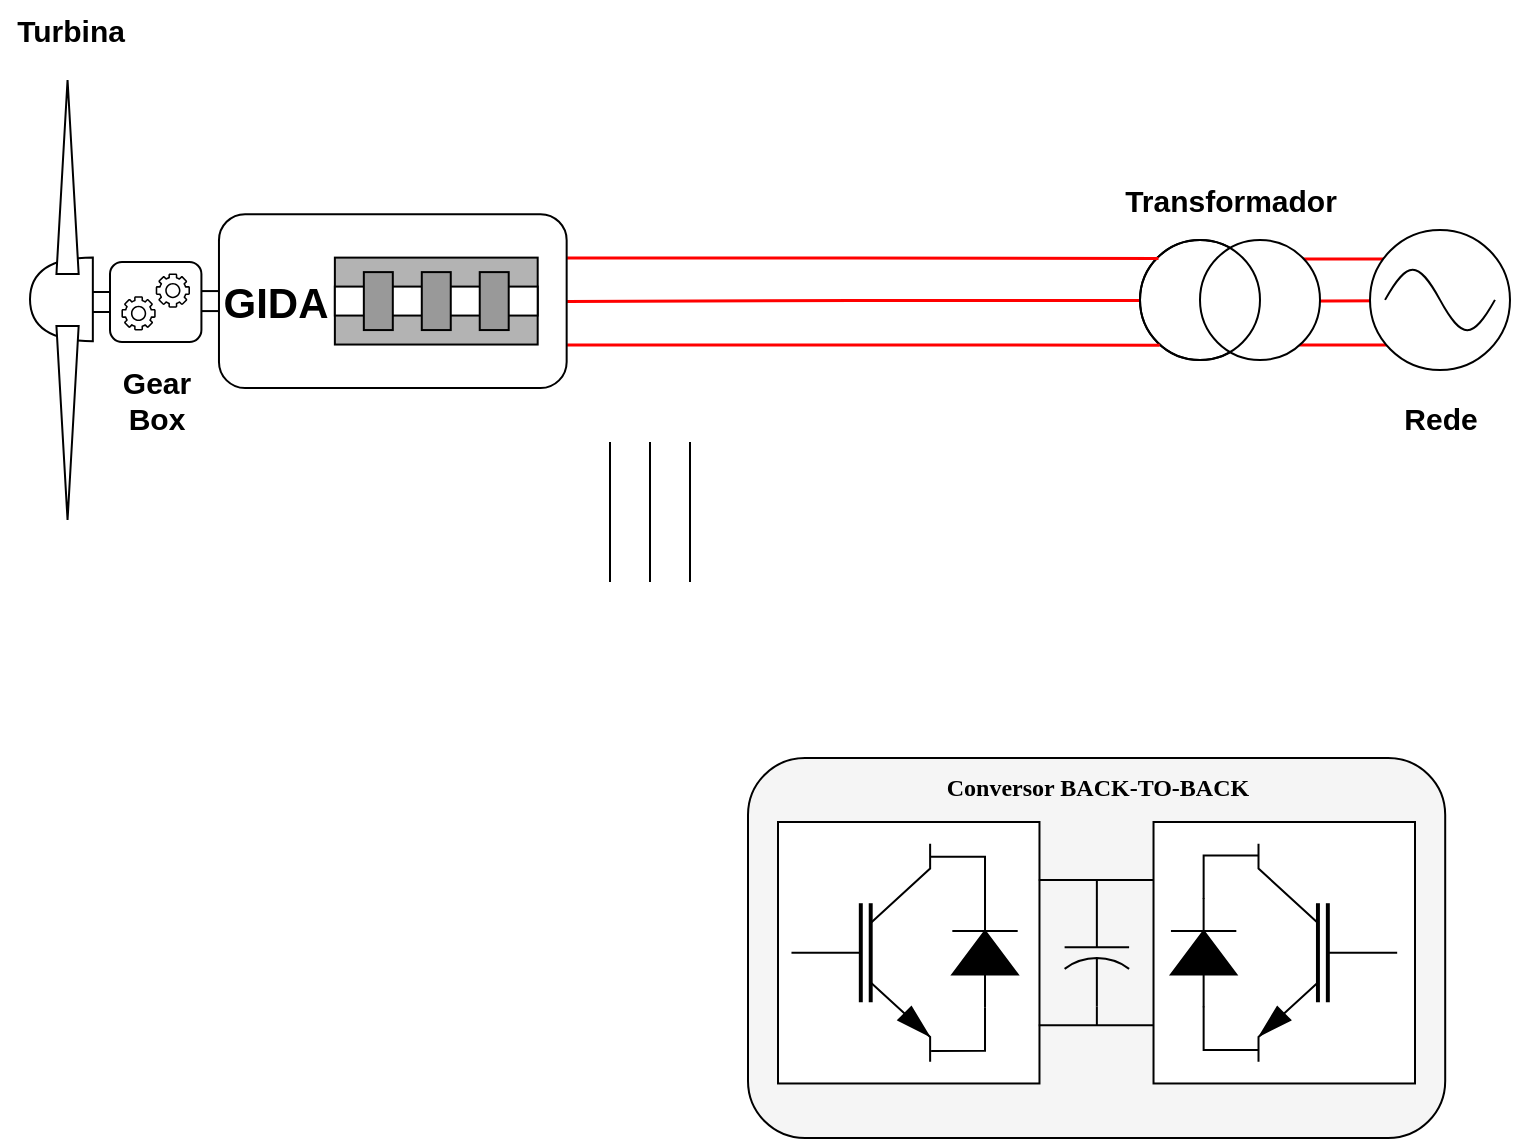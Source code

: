 <mxfile version="24.7.12">
  <diagram name="Página-1" id="NnyzigufDC-cjgFjmyWJ">
    <mxGraphModel dx="420" dy="242" grid="1" gridSize="10" guides="1" tooltips="1" connect="1" arrows="1" fold="1" page="1" pageScale="1" pageWidth="827" pageHeight="1169" math="1" shadow="0">
      <root>
        <mxCell id="0" />
        <mxCell id="1" parent="0" />
        <mxCell id="rlFe-Ou5FWea8fvfqkU1-88" value="" style="endArrow=none;html=1;rounded=0;strokeColor=#FF0000;strokeWidth=1.5;" edge="1" parent="1">
          <mxGeometry width="50" height="50" relative="1" as="geometry">
            <mxPoint x="660" y="158.27" as="sourcePoint" />
            <mxPoint x="730" y="158.27" as="targetPoint" />
          </mxGeometry>
        </mxCell>
        <mxCell id="rlFe-Ou5FWea8fvfqkU1-89" value="" style="endArrow=none;html=1;rounded=0;strokeColor=#FF0000;strokeWidth=1.5;" edge="1" parent="1" target="rlFe-Ou5FWea8fvfqkU1-47">
          <mxGeometry width="50" height="50" relative="1" as="geometry">
            <mxPoint x="660" y="179.4" as="sourcePoint" />
            <mxPoint x="730" y="179.4" as="targetPoint" />
          </mxGeometry>
        </mxCell>
        <mxCell id="rlFe-Ou5FWea8fvfqkU1-90" value="" style="endArrow=none;html=1;rounded=0;strokeColor=#FF0000;strokeWidth=1.5;" edge="1" parent="1">
          <mxGeometry width="50" height="50" relative="1" as="geometry">
            <mxPoint x="660" y="201.27" as="sourcePoint" />
            <mxPoint x="730" y="201.27" as="targetPoint" />
          </mxGeometry>
        </mxCell>
        <mxCell id="rlFe-Ou5FWea8fvfqkU1-62" value="" style="rounded=0;whiteSpace=wrap;html=1;" vertex="1" parent="1">
          <mxGeometry x="62.85" y="175" width="37.15" height="10" as="geometry" />
        </mxCell>
        <mxCell id="rlFe-Ou5FWea8fvfqkU1-33" value="" style="group;fillColor=none;strokeColor=none;" vertex="1" connectable="0" parent="1">
          <mxGeometry x="414" y="440" width="333.6" height="160" as="geometry" />
        </mxCell>
        <mxCell id="rlFe-Ou5FWea8fvfqkU1-11" value="" style="group" vertex="1" connectable="0" parent="rlFe-Ou5FWea8fvfqkU1-33">
          <mxGeometry width="333.6" height="160" as="geometry" />
        </mxCell>
        <mxCell id="rlFe-Ou5FWea8fvfqkU1-65" value="" style="rounded=1;whiteSpace=wrap;html=1;fillColor=#f5f5f5;strokeColor=#000000;fontColor=#333333;" vertex="1" parent="rlFe-Ou5FWea8fvfqkU1-11">
          <mxGeometry x="-15" y="-32" width="348.6" height="190" as="geometry" />
        </mxCell>
        <mxCell id="rlFe-Ou5FWea8fvfqkU1-1" value="" style="rounded=0;whiteSpace=wrap;html=1;" vertex="1" parent="rlFe-Ou5FWea8fvfqkU1-11">
          <mxGeometry width="130.741" height="130.74" as="geometry" />
        </mxCell>
        <mxCell id="rlFe-Ou5FWea8fvfqkU1-2" value="" style="verticalLabelPosition=bottom;shadow=0;dashed=0;align=center;html=1;verticalAlign=top;shape=mxgraph.electrical.transistors.nigbt;fillColor=#000000;" vertex="1" parent="rlFe-Ou5FWea8fvfqkU1-11">
          <mxGeometry x="6.537" y="10.895" width="69.729" height="108.95" as="geometry" />
        </mxCell>
        <mxCell id="rlFe-Ou5FWea8fvfqkU1-3" value="" style="pointerEvents=1;fillColor=strokeColor;verticalLabelPosition=bottom;shadow=0;dashed=0;align=center;html=1;verticalAlign=top;shape=mxgraph.electrical.diodes.diode;rotation=-90;" vertex="1" parent="rlFe-Ou5FWea8fvfqkU1-11">
          <mxGeometry x="76.266" y="49.028" width="54.475" height="32.685" as="geometry" />
        </mxCell>
        <mxCell id="rlFe-Ou5FWea8fvfqkU1-6" value="" style="endArrow=none;html=1;rounded=0;exitX=1.007;exitY=0.951;exitDx=0;exitDy=0;exitPerimeter=0;entryX=0;entryY=0.5;entryDx=0;entryDy=0;entryPerimeter=0;jumpSize=6;startSize=7;" edge="1" parent="rlFe-Ou5FWea8fvfqkU1-11" source="rlFe-Ou5FWea8fvfqkU1-2" target="rlFe-Ou5FWea8fvfqkU1-3">
          <mxGeometry width="50" height="50" relative="1" as="geometry">
            <mxPoint x="46.849" y="136.188" as="sourcePoint" />
            <mxPoint x="101.324" y="81.713" as="targetPoint" />
            <Array as="points">
              <mxPoint x="103.503" y="114.398" />
            </Array>
          </mxGeometry>
        </mxCell>
        <mxCell id="rlFe-Ou5FWea8fvfqkU1-7" value="" style="endArrow=none;html=1;rounded=0;exitX=1.007;exitY=0.951;exitDx=0;exitDy=0;exitPerimeter=0;entryX=0;entryY=0.5;entryDx=0;entryDy=0;entryPerimeter=0;jumpSize=6;startSize=7;" edge="1" parent="rlFe-Ou5FWea8fvfqkU1-11">
          <mxGeometry width="50" height="50" relative="1" as="geometry">
            <mxPoint x="76.266" y="17.432" as="sourcePoint" />
            <mxPoint x="103.503" y="39.222" as="targetPoint" />
            <Array as="points">
              <mxPoint x="103.503" y="17.432" />
            </Array>
          </mxGeometry>
        </mxCell>
        <mxCell id="rlFe-Ou5FWea8fvfqkU1-66" value="&lt;b&gt;&lt;font face=&quot;Verdana&quot;&gt;Conversor BACK-TO-BACK&lt;/font&gt;&lt;/b&gt;" style="text;html=1;align=center;verticalAlign=middle;whiteSpace=wrap;rounded=0;" vertex="1" parent="rlFe-Ou5FWea8fvfqkU1-11">
          <mxGeometry x="50" y="-32" width="220" height="30" as="geometry" />
        </mxCell>
        <mxCell id="rlFe-Ou5FWea8fvfqkU1-22" value="" style="group" vertex="1" connectable="0" parent="rlFe-Ou5FWea8fvfqkU1-33">
          <mxGeometry x="187.759" width="130.741" height="130.74" as="geometry" />
        </mxCell>
        <mxCell id="rlFe-Ou5FWea8fvfqkU1-13" value="" style="rounded=0;whiteSpace=wrap;html=1;" vertex="1" parent="rlFe-Ou5FWea8fvfqkU1-22">
          <mxGeometry width="130.741" height="130.74" as="geometry" />
        </mxCell>
        <mxCell id="rlFe-Ou5FWea8fvfqkU1-21" value="" style="group" vertex="1" connectable="0" parent="rlFe-Ou5FWea8fvfqkU1-22">
          <mxGeometry x="8.716" y="10.895" width="113.309" height="108.95" as="geometry" />
        </mxCell>
        <mxCell id="rlFe-Ou5FWea8fvfqkU1-14" value="" style="verticalLabelPosition=bottom;shadow=0;dashed=0;align=center;html=1;verticalAlign=top;shape=mxgraph.electrical.transistors.nigbt;fillColor=#000000;flipH=1;" vertex="1" parent="rlFe-Ou5FWea8fvfqkU1-21">
          <mxGeometry x="43.58" width="69.729" height="108.95" as="geometry" />
        </mxCell>
        <mxCell id="rlFe-Ou5FWea8fvfqkU1-20" value="" style="group" vertex="1" connectable="0" parent="rlFe-Ou5FWea8fvfqkU1-21">
          <mxGeometry y="5.811" width="43.58" height="97.329" as="geometry" />
        </mxCell>
        <mxCell id="rlFe-Ou5FWea8fvfqkU1-15" value="" style="pointerEvents=1;fillColor=strokeColor;verticalLabelPosition=bottom;shadow=0;dashed=0;align=center;html=1;verticalAlign=top;shape=mxgraph.electrical.diodes.diode;rotation=-90;" vertex="1" parent="rlFe-Ou5FWea8fvfqkU1-20">
          <mxGeometry x="-10.895" y="32.322" width="54.475" height="32.685" as="geometry" />
        </mxCell>
        <mxCell id="rlFe-Ou5FWea8fvfqkU1-17" value="" style="endArrow=none;html=1;rounded=0;exitX=1.007;exitY=0.951;exitDx=0;exitDy=0;exitPerimeter=0;entryX=0;entryY=0.5;entryDx=0;entryDy=0;entryPerimeter=0;jumpSize=6;startSize=7;" edge="1" parent="rlFe-Ou5FWea8fvfqkU1-20">
          <mxGeometry width="50" height="50" relative="1" as="geometry">
            <mxPoint x="43.58" as="sourcePoint" />
            <mxPoint x="16.343" y="21.79" as="targetPoint" />
            <Array as="points">
              <mxPoint x="16.343" />
            </Array>
          </mxGeometry>
        </mxCell>
        <mxCell id="rlFe-Ou5FWea8fvfqkU1-19" value="" style="endArrow=none;html=1;rounded=0;exitX=1.007;exitY=0.951;exitDx=0;exitDy=0;exitPerimeter=0;entryX=0;entryY=0.5;entryDx=0;entryDy=0;entryPerimeter=0;jumpSize=6;startSize=7;" edge="1" parent="rlFe-Ou5FWea8fvfqkU1-20">
          <mxGeometry width="50" height="50" relative="1" as="geometry">
            <mxPoint x="43.58" y="97.329" as="sourcePoint" />
            <mxPoint x="16.343" y="75.539" as="targetPoint" />
            <Array as="points">
              <mxPoint x="16.343" y="97.329" />
            </Array>
          </mxGeometry>
        </mxCell>
        <mxCell id="rlFe-Ou5FWea8fvfqkU1-31" style="edgeStyle=orthogonalEdgeStyle;rounded=0;orthogonalLoop=1;jettySize=auto;html=1;exitX=0;exitY=0.5;exitDx=0;exitDy=0;exitPerimeter=0;endArrow=none;endFill=0;" edge="1" parent="rlFe-Ou5FWea8fvfqkU1-33" source="rlFe-Ou5FWea8fvfqkU1-23">
          <mxGeometry relative="1" as="geometry">
            <mxPoint x="159.432" y="29.053" as="targetPoint" />
          </mxGeometry>
        </mxCell>
        <mxCell id="rlFe-Ou5FWea8fvfqkU1-32" style="edgeStyle=orthogonalEdgeStyle;rounded=0;orthogonalLoop=1;jettySize=auto;html=1;exitX=1;exitY=0.5;exitDx=0;exitDy=0;exitPerimeter=0;endArrow=none;endFill=0;" edge="1" parent="rlFe-Ou5FWea8fvfqkU1-33" source="rlFe-Ou5FWea8fvfqkU1-23">
          <mxGeometry relative="1" as="geometry">
            <mxPoint x="159.432" y="101.687" as="targetPoint" />
          </mxGeometry>
        </mxCell>
        <mxCell id="rlFe-Ou5FWea8fvfqkU1-23" value="" style="pointerEvents=1;verticalLabelPosition=bottom;shadow=0;dashed=0;align=center;html=1;verticalAlign=top;shape=mxgraph.electrical.capacitors.capacitor_2;rotation=90;" vertex="1" parent="rlFe-Ou5FWea8fvfqkU1-33">
          <mxGeometry x="132.557" y="49.245" width="53.749" height="32.249" as="geometry" />
        </mxCell>
        <mxCell id="rlFe-Ou5FWea8fvfqkU1-24" value="" style="endArrow=none;html=1;rounded=0;" edge="1" parent="rlFe-Ou5FWea8fvfqkU1-33">
          <mxGeometry width="50" height="50" relative="1" as="geometry">
            <mxPoint x="130.378" y="29.053" as="sourcePoint" />
            <mxPoint x="187.759" y="29.053" as="targetPoint" />
          </mxGeometry>
        </mxCell>
        <mxCell id="rlFe-Ou5FWea8fvfqkU1-25" value="" style="endArrow=none;html=1;rounded=0;" edge="1" parent="rlFe-Ou5FWea8fvfqkU1-33">
          <mxGeometry width="50" height="50" relative="1" as="geometry">
            <mxPoint x="130.378" y="101.687" as="sourcePoint" />
            <mxPoint x="187.759" y="101.687" as="targetPoint" />
          </mxGeometry>
        </mxCell>
        <mxCell id="rlFe-Ou5FWea8fvfqkU1-50" style="edgeStyle=orthogonalEdgeStyle;rounded=0;orthogonalLoop=1;jettySize=auto;html=1;exitX=0.5;exitY=1;exitDx=0;exitDy=0;exitPerimeter=0;entryX=1;entryY=0.5;entryDx=0;entryDy=0;endArrow=none;endFill=0;strokeColor=#FF0000;strokeWidth=1.5;" edge="1" parent="1" source="rlFe-Ou5FWea8fvfqkU1-45" target="rlFe-Ou5FWea8fvfqkU1-34">
          <mxGeometry relative="1" as="geometry" />
        </mxCell>
        <mxCell id="rlFe-Ou5FWea8fvfqkU1-45" value="" style="verticalLabelPosition=bottom;shadow=0;dashed=0;align=center;html=1;verticalAlign=top;strokeWidth=1;shape=mxgraph.electrical.signal_sources.current_source;rotation=90;" vertex="1" parent="1">
          <mxGeometry x="610" y="134" width="60" height="90" as="geometry" />
        </mxCell>
        <mxCell id="rlFe-Ou5FWea8fvfqkU1-48" value="" style="group" vertex="1" connectable="0" parent="1">
          <mxGeometry x="710" y="144" width="70" height="70" as="geometry" />
        </mxCell>
        <mxCell id="rlFe-Ou5FWea8fvfqkU1-46" value="" style="ellipse;whiteSpace=wrap;html=1;aspect=fixed;" vertex="1" parent="rlFe-Ou5FWea8fvfqkU1-48">
          <mxGeometry width="70" height="70" as="geometry" />
        </mxCell>
        <mxCell id="rlFe-Ou5FWea8fvfqkU1-47" value="" style="pointerEvents=1;verticalLabelPosition=bottom;shadow=0;dashed=0;align=center;html=1;verticalAlign=top;shape=mxgraph.electrical.waveforms.sine_wave;" vertex="1" parent="rlFe-Ou5FWea8fvfqkU1-48">
          <mxGeometry x="7.525" y="14.796" width="54.95" height="40.407" as="geometry" />
        </mxCell>
        <mxCell id="rlFe-Ou5FWea8fvfqkU1-54" value="" style="rounded=0;whiteSpace=wrap;html=1;" vertex="1" parent="1">
          <mxGeometry x="124" y="174.54" width="26" height="10" as="geometry" />
        </mxCell>
        <mxCell id="rlFe-Ou5FWea8fvfqkU1-60" value="" style="group" vertex="1" connectable="0" parent="1">
          <mxGeometry x="80" y="160" width="45.71" height="40" as="geometry" />
        </mxCell>
        <mxCell id="rlFe-Ou5FWea8fvfqkU1-59" value="" style="rounded=1;whiteSpace=wrap;html=1;" vertex="1" parent="rlFe-Ou5FWea8fvfqkU1-60">
          <mxGeometry width="45.71" height="40" as="geometry" />
        </mxCell>
        <mxCell id="rlFe-Ou5FWea8fvfqkU1-57" value="" style="sketch=0;outlineConnect=0;fontColor=#232F3E;gradientColor=none;fillColor=#000000;strokeColor=none;dashed=0;verticalLabelPosition=bottom;verticalAlign=top;align=center;html=1;fontSize=12;fontStyle=0;aspect=fixed;pointerEvents=1;shape=mxgraph.aws4.gear;strokeWidth=2;" vertex="1" parent="rlFe-Ou5FWea8fvfqkU1-60">
          <mxGeometry x="5.714" y="17.143" width="17.141" height="17.141" as="geometry" />
        </mxCell>
        <mxCell id="rlFe-Ou5FWea8fvfqkU1-58" value="" style="sketch=0;outlineConnect=0;fontColor=#232F3E;gradientColor=none;fillColor=#000000;strokeColor=none;dashed=0;verticalLabelPosition=bottom;verticalAlign=top;align=center;html=1;fontSize=12;fontStyle=0;aspect=fixed;pointerEvents=1;shape=mxgraph.aws4.gear;strokeWidth=2;" vertex="1" parent="rlFe-Ou5FWea8fvfqkU1-60">
          <mxGeometry x="22.855" y="5.714" width="17.141" height="17.141" as="geometry" />
        </mxCell>
        <mxCell id="rlFe-Ou5FWea8fvfqkU1-77" style="edgeStyle=orthogonalEdgeStyle;rounded=0;orthogonalLoop=1;jettySize=auto;html=1;exitX=1;exitY=0.25;exitDx=0;exitDy=0;endArrow=none;endFill=0;entryX=0.15;entryY=0.9;entryDx=0;entryDy=0;entryPerimeter=0;strokeColor=#FF0000;strokeWidth=1.5;" edge="1" parent="1" source="rlFe-Ou5FWea8fvfqkU1-34" target="rlFe-Ou5FWea8fvfqkU1-45">
          <mxGeometry relative="1" as="geometry">
            <mxPoint x="480" y="157.667" as="targetPoint" />
          </mxGeometry>
        </mxCell>
        <mxCell id="rlFe-Ou5FWea8fvfqkU1-78" style="edgeStyle=orthogonalEdgeStyle;rounded=0;orthogonalLoop=1;jettySize=auto;html=1;exitX=1;exitY=0.75;exitDx=0;exitDy=0;endArrow=none;endFill=0;entryX=0.872;entryY=0.893;entryDx=0;entryDy=0;entryPerimeter=0;strokeColor=#FF0000;strokeWidth=1.5;" edge="1" parent="1" source="rlFe-Ou5FWea8fvfqkU1-34" target="rlFe-Ou5FWea8fvfqkU1-45">
          <mxGeometry relative="1" as="geometry">
            <mxPoint x="480" y="201.333" as="targetPoint" />
          </mxGeometry>
        </mxCell>
        <mxCell id="rlFe-Ou5FWea8fvfqkU1-34" value="" style="rounded=1;whiteSpace=wrap;html=1;" vertex="1" parent="1">
          <mxGeometry x="134.487" y="136.08" width="173.843" height="86.92" as="geometry" />
        </mxCell>
        <mxCell id="rlFe-Ou5FWea8fvfqkU1-35" value="" style="rounded=0;whiteSpace=wrap;html=1;fillColor=#B3B3B3;" vertex="1" parent="1">
          <mxGeometry x="192.435" y="157.81" width="101.408" height="43.46" as="geometry" />
        </mxCell>
        <mxCell id="rlFe-Ou5FWea8fvfqkU1-38" value="" style="rounded=0;whiteSpace=wrap;html=1;fillColor=#FFFFFF;" vertex="1" parent="1">
          <mxGeometry x="192.435" y="172.297" width="101.408" height="14.487" as="geometry" />
        </mxCell>
        <mxCell id="rlFe-Ou5FWea8fvfqkU1-39" value="" style="rounded=0;whiteSpace=wrap;html=1;fillColor=#999999;" vertex="1" parent="1">
          <mxGeometry x="206.922" y="165.053" width="14.487" height="28.973" as="geometry" />
        </mxCell>
        <mxCell id="rlFe-Ou5FWea8fvfqkU1-40" value="" style="rounded=0;whiteSpace=wrap;html=1;fillColor=#999999;" vertex="1" parent="1">
          <mxGeometry x="235.895" y="165.053" width="14.487" height="28.973" as="geometry" />
        </mxCell>
        <mxCell id="rlFe-Ou5FWea8fvfqkU1-41" value="" style="rounded=0;whiteSpace=wrap;html=1;fillColor=#999999;" vertex="1" parent="1">
          <mxGeometry x="264.869" y="165.053" width="14.487" height="28.973" as="geometry" />
        </mxCell>
        <mxCell id="rlFe-Ou5FWea8fvfqkU1-42" value="&lt;font style=&quot;font-size: 21px;&quot;&gt;GIDA&lt;/font&gt;" style="text;html=1;align=center;verticalAlign=middle;whiteSpace=wrap;rounded=0;fontStyle=1" vertex="1" parent="1">
          <mxGeometry x="135.49" y="158.27" width="55.51" height="43.46" as="geometry" />
        </mxCell>
        <mxCell id="rlFe-Ou5FWea8fvfqkU1-61" value="" style="group" vertex="1" connectable="0" parent="1">
          <mxGeometry x="40" y="69" width="31.42" height="220" as="geometry" />
        </mxCell>
        <mxCell id="rlFe-Ou5FWea8fvfqkU1-53" value="" style="shape=or;whiteSpace=wrap;html=1;flipH=1;" vertex="1" parent="rlFe-Ou5FWea8fvfqkU1-61">
          <mxGeometry y="88.741" width="31.42" height="41.885" as="geometry" />
        </mxCell>
        <mxCell id="rlFe-Ou5FWea8fvfqkU1-55" value="" style="triangle;whiteSpace=wrap;html=1;rotation=-90;" vertex="1" parent="rlFe-Ou5FWea8fvfqkU1-61">
          <mxGeometry x="-29.715" y="42.937" width="96.983" height="11.111" as="geometry" />
        </mxCell>
        <mxCell id="rlFe-Ou5FWea8fvfqkU1-56" value="" style="triangle;whiteSpace=wrap;html=1;rotation=-90;flipV=1;flipH=1;" vertex="1" parent="rlFe-Ou5FWea8fvfqkU1-61">
          <mxGeometry x="-29.715" y="165.952" width="96.983" height="11.111" as="geometry" />
        </mxCell>
        <mxCell id="rlFe-Ou5FWea8fvfqkU1-71" value="Transformador" style="text;html=1;align=center;verticalAlign=middle;resizable=0;points=[];autosize=1;strokeColor=none;fillColor=none;fontSize=15;fontStyle=1" vertex="1" parent="1">
          <mxGeometry x="580" y="114" width="120" height="30" as="geometry" />
        </mxCell>
        <mxCell id="rlFe-Ou5FWea8fvfqkU1-72" value="Rede" style="text;html=1;align=center;verticalAlign=middle;resizable=0;points=[];autosize=1;strokeColor=none;fillColor=none;fontSize=15;fontStyle=1" vertex="1" parent="1">
          <mxGeometry x="715" y="223" width="60" height="30" as="geometry" />
        </mxCell>
        <mxCell id="rlFe-Ou5FWea8fvfqkU1-73" value="Gear&lt;div&gt;Box&lt;/div&gt;" style="text;html=1;align=center;verticalAlign=middle;resizable=0;points=[];autosize=1;strokeColor=none;fillColor=none;fontSize=15;fontStyle=1" vertex="1" parent="1">
          <mxGeometry x="72.86" y="204" width="60" height="50" as="geometry" />
        </mxCell>
        <mxCell id="rlFe-Ou5FWea8fvfqkU1-74" value="Turbina" style="text;html=1;align=center;verticalAlign=middle;resizable=0;points=[];autosize=1;strokeColor=none;fillColor=none;fontSize=15;fontStyle=1" vertex="1" parent="1">
          <mxGeometry x="25.0" y="29" width="70" height="30" as="geometry" />
        </mxCell>
        <mxCell id="rlFe-Ou5FWea8fvfqkU1-92" value="" style="endArrow=none;html=1;rounded=0;" edge="1" parent="1">
          <mxGeometry width="50" height="50" relative="1" as="geometry">
            <mxPoint x="330" y="320" as="sourcePoint" />
            <mxPoint x="330" y="250" as="targetPoint" />
          </mxGeometry>
        </mxCell>
        <mxCell id="rlFe-Ou5FWea8fvfqkU1-93" value="" style="endArrow=none;html=1;rounded=0;" edge="1" parent="1">
          <mxGeometry width="50" height="50" relative="1" as="geometry">
            <mxPoint x="350" y="320" as="sourcePoint" />
            <mxPoint x="350" y="250" as="targetPoint" />
          </mxGeometry>
        </mxCell>
        <mxCell id="rlFe-Ou5FWea8fvfqkU1-94" value="" style="endArrow=none;html=1;rounded=0;" edge="1" parent="1">
          <mxGeometry width="50" height="50" relative="1" as="geometry">
            <mxPoint x="370" y="320" as="sourcePoint" />
            <mxPoint x="370" y="250" as="targetPoint" />
          </mxGeometry>
        </mxCell>
      </root>
    </mxGraphModel>
  </diagram>
</mxfile>
